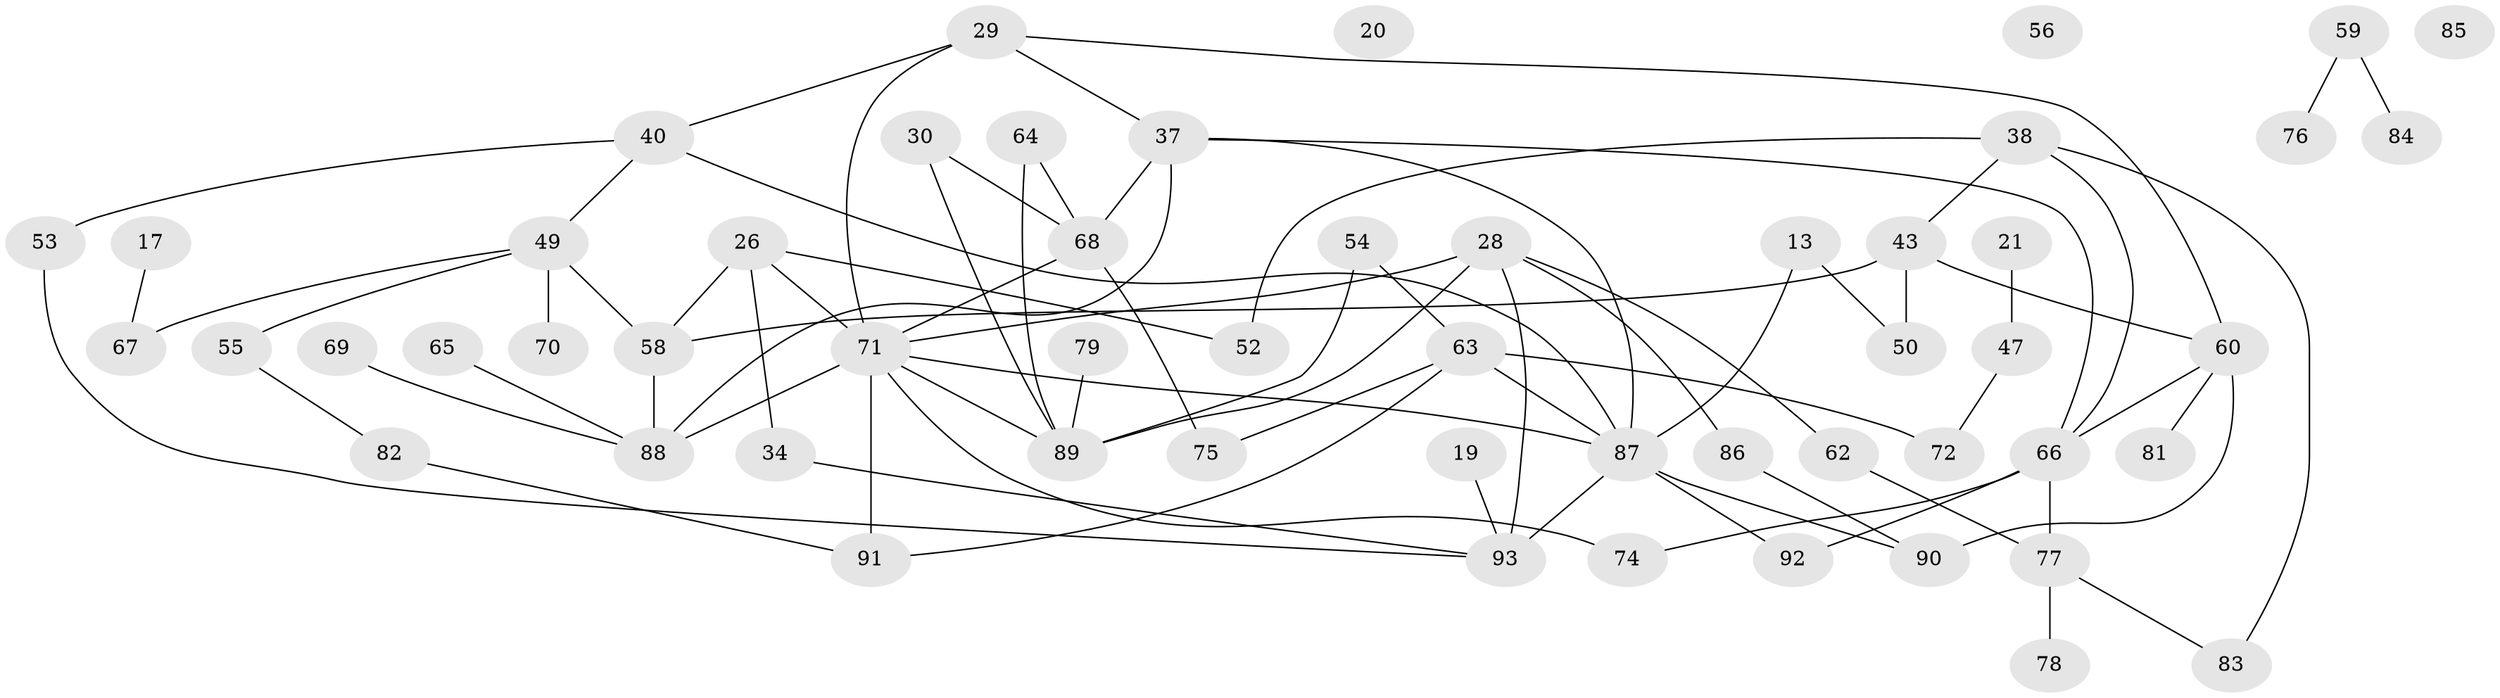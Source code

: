 // original degree distribution, {1: 0.16129032258064516, 3: 0.20430107526881722, 2: 0.34408602150537637, 4: 0.12903225806451613, 6: 0.06451612903225806, 0: 0.03225806451612903, 5: 0.053763440860215055, 7: 0.010752688172043012}
// Generated by graph-tools (version 1.1) at 2025/43/03/04/25 21:43:22]
// undirected, 55 vertices, 77 edges
graph export_dot {
graph [start="1"]
  node [color=gray90,style=filled];
  13;
  17;
  19;
  20;
  21 [super="+11"];
  26;
  28 [super="+7+24"];
  29;
  30;
  34;
  37 [super="+25"];
  38;
  40;
  43;
  47;
  49 [super="+31+44+9+48"];
  50;
  52;
  53;
  54;
  55;
  56;
  58 [super="+36"];
  59;
  60 [super="+15+23+16"];
  62;
  63 [super="+45"];
  64 [super="+6"];
  65;
  66 [super="+12+57"];
  67;
  68;
  69;
  70;
  71 [super="+4+46"];
  72;
  74 [super="+2"];
  75 [super="+39"];
  76;
  77;
  78;
  79;
  81;
  82;
  83;
  84;
  85;
  86;
  87 [super="+73"];
  88 [super="+41+33+51"];
  89 [super="+1+80"];
  90 [super="+3+61"];
  91;
  92;
  93;
  13 -- 50;
  13 -- 87;
  17 -- 67;
  19 -- 93;
  21 -- 47;
  26 -- 34;
  26 -- 52;
  26 -- 58;
  26 -- 71;
  28 -- 86;
  28 -- 89 [weight=2];
  28 -- 62;
  28 -- 93;
  28 -- 71;
  29 -- 37 [weight=2];
  29 -- 40;
  29 -- 71 [weight=2];
  29 -- 60;
  30 -- 68;
  30 -- 89;
  34 -- 93;
  37 -- 88 [weight=2];
  37 -- 68;
  37 -- 87;
  37 -- 66;
  38 -- 43;
  38 -- 52;
  38 -- 83;
  38 -- 66;
  40 -- 53;
  40 -- 87;
  40 -- 49;
  43 -- 50;
  43 -- 58 [weight=2];
  43 -- 60;
  47 -- 72;
  49 -- 67;
  49 -- 58;
  49 -- 55;
  49 -- 70;
  53 -- 93;
  54 -- 89;
  54 -- 63;
  55 -- 82;
  58 -- 88 [weight=2];
  59 -- 76;
  59 -- 84;
  60 -- 90 [weight=2];
  60 -- 66 [weight=2];
  60 -- 81;
  62 -- 77;
  63 -- 87;
  63 -- 91;
  63 -- 72;
  63 -- 75;
  64 -- 89 [weight=2];
  64 -- 68;
  65 -- 88;
  66 -- 74;
  66 -- 92;
  66 -- 77;
  68 -- 75;
  68 -- 71;
  69 -- 88;
  71 -- 89;
  71 -- 87 [weight=2];
  71 -- 74;
  71 -- 91;
  71 -- 88;
  77 -- 78;
  77 -- 83;
  79 -- 89;
  82 -- 91;
  86 -- 90;
  87 -- 93 [weight=2];
  87 -- 90;
  87 -- 92;
}
